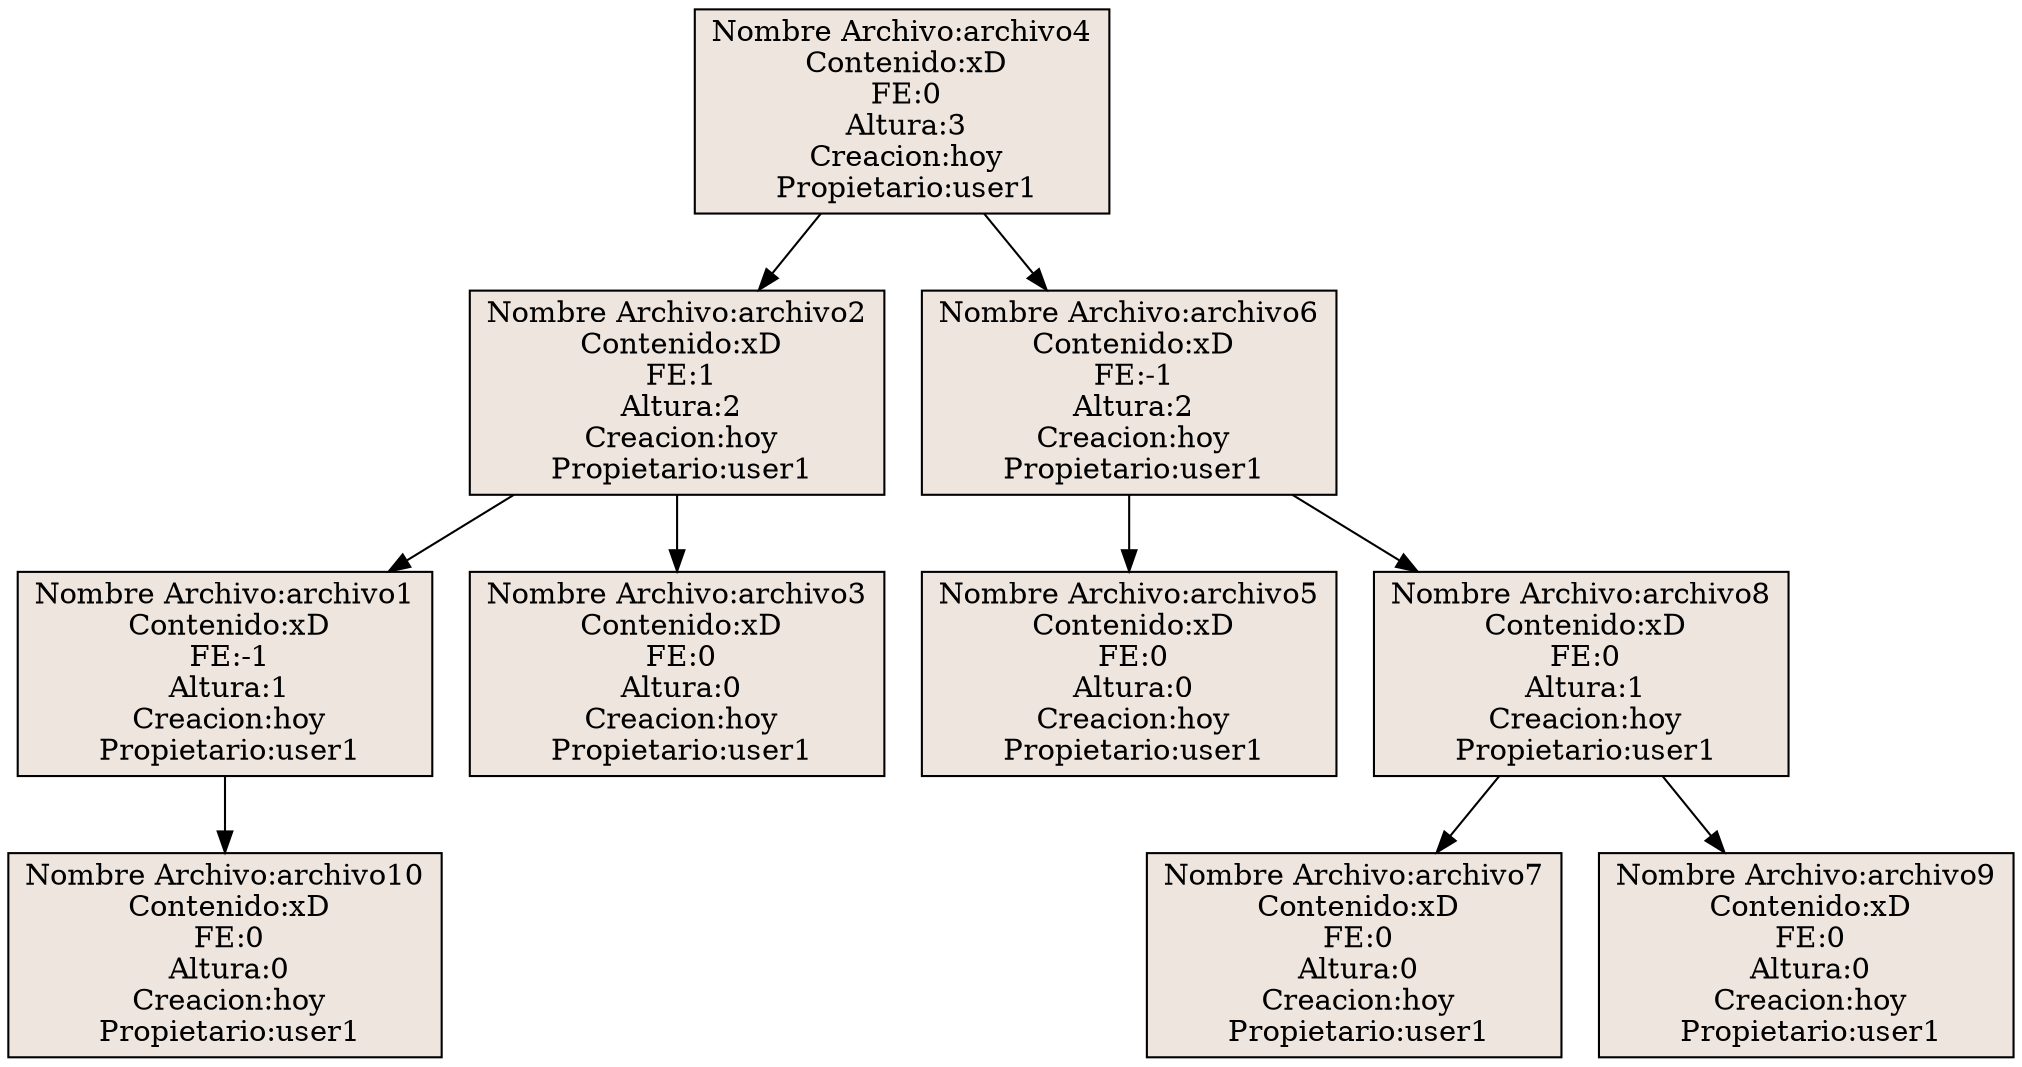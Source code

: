 digraph guia{ 
node [shape = record, style=filled, fillcolor=seashell2];
"Nombre Archivo:archivo4
 Contenido:xD
 FE:0
 Altura:3
 Creacion:hoy
 Propietario:user1"; 
"Nombre Archivo:archivo4
 Contenido:xD
 FE:0
 Altura:3
 Creacion:hoy
 Propietario:user1"-> 
"Nombre Archivo:archivo2
 Contenido:xD
 FE:1
 Altura:2
 Creacion:hoy
 Propietario:user1"; 
"Nombre Archivo:archivo2
 Contenido:xD
 FE:1
 Altura:2
 Creacion:hoy
 Propietario:user1"-> 
"Nombre Archivo:archivo1
 Contenido:xD
 FE:-1
 Altura:1
 Creacion:hoy
 Propietario:user1"; 
"Nombre Archivo:archivo1
 Contenido:xD
 FE:-1
 Altura:1
 Creacion:hoy
 Propietario:user1"-> 
"Nombre Archivo:archivo10
 Contenido:xD
 FE:0
 Altura:0
 Creacion:hoy
 Propietario:user1"; 
"Nombre Archivo:archivo2
 Contenido:xD
 FE:1
 Altura:2
 Creacion:hoy
 Propietario:user1"-> 
"Nombre Archivo:archivo3
 Contenido:xD
 FE:0
 Altura:0
 Creacion:hoy
 Propietario:user1"; 
"Nombre Archivo:archivo4
 Contenido:xD
 FE:0
 Altura:3
 Creacion:hoy
 Propietario:user1"-> 
"Nombre Archivo:archivo6
 Contenido:xD
 FE:-1
 Altura:2
 Creacion:hoy
 Propietario:user1"; 
"Nombre Archivo:archivo6
 Contenido:xD
 FE:-1
 Altura:2
 Creacion:hoy
 Propietario:user1"-> 
"Nombre Archivo:archivo5
 Contenido:xD
 FE:0
 Altura:0
 Creacion:hoy
 Propietario:user1"; 
"Nombre Archivo:archivo6
 Contenido:xD
 FE:-1
 Altura:2
 Creacion:hoy
 Propietario:user1"-> 
"Nombre Archivo:archivo8
 Contenido:xD
 FE:0
 Altura:1
 Creacion:hoy
 Propietario:user1"; 
"Nombre Archivo:archivo8
 Contenido:xD
 FE:0
 Altura:1
 Creacion:hoy
 Propietario:user1"-> 
"Nombre Archivo:archivo7
 Contenido:xD
 FE:0
 Altura:0
 Creacion:hoy
 Propietario:user1"; 
"Nombre Archivo:archivo8
 Contenido:xD
 FE:0
 Altura:1
 Creacion:hoy
 Propietario:user1"-> 
"Nombre Archivo:archivo9
 Contenido:xD
 FE:0
 Altura:0
 Creacion:hoy
 Propietario:user1"; 

}